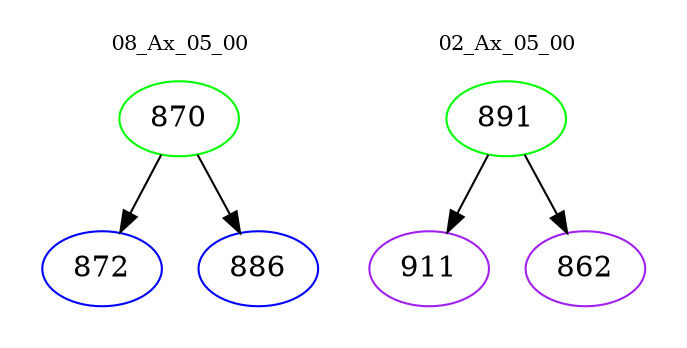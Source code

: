 digraph{
subgraph cluster_0 {
color = white
label = "08_Ax_05_00";
fontsize=10;
T0_870 [label="870", color="green"]
T0_870 -> T0_872 [color="black"]
T0_872 [label="872", color="blue"]
T0_870 -> T0_886 [color="black"]
T0_886 [label="886", color="blue"]
}
subgraph cluster_1 {
color = white
label = "02_Ax_05_00";
fontsize=10;
T1_891 [label="891", color="green"]
T1_891 -> T1_911 [color="black"]
T1_911 [label="911", color="purple"]
T1_891 -> T1_862 [color="black"]
T1_862 [label="862", color="purple"]
}
}
